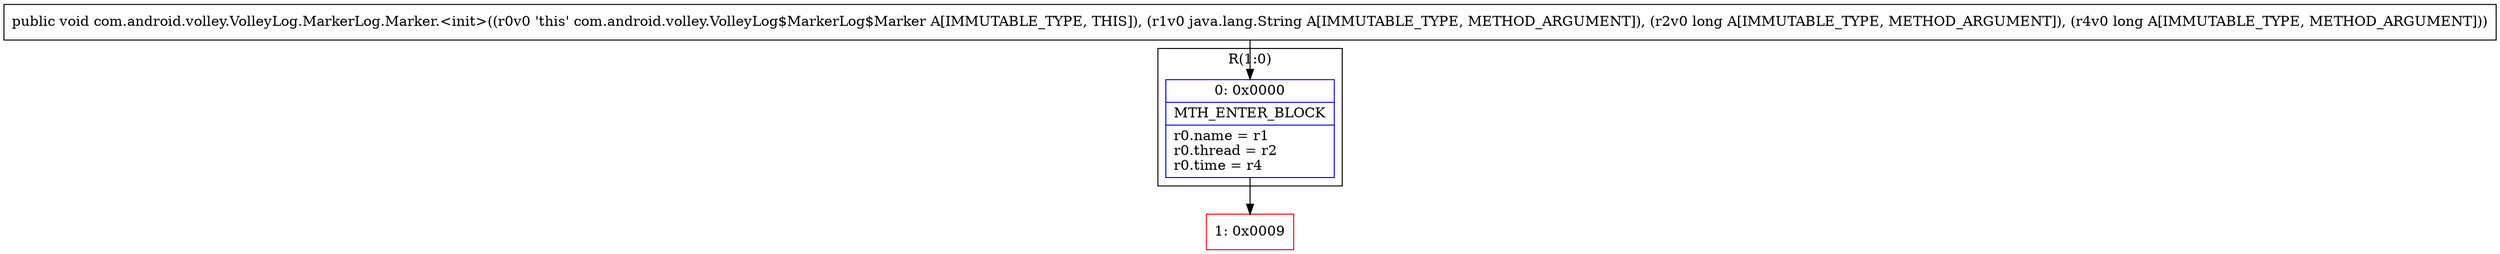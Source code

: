 digraph "CFG forcom.android.volley.VolleyLog.MarkerLog.Marker.\<init\>(Ljava\/lang\/String;JJ)V" {
subgraph cluster_Region_1266721780 {
label = "R(1:0)";
node [shape=record,color=blue];
Node_0 [shape=record,label="{0\:\ 0x0000|MTH_ENTER_BLOCK\l|r0.name = r1\lr0.thread = r2\lr0.time = r4\l}"];
}
Node_1 [shape=record,color=red,label="{1\:\ 0x0009}"];
MethodNode[shape=record,label="{public void com.android.volley.VolleyLog.MarkerLog.Marker.\<init\>((r0v0 'this' com.android.volley.VolleyLog$MarkerLog$Marker A[IMMUTABLE_TYPE, THIS]), (r1v0 java.lang.String A[IMMUTABLE_TYPE, METHOD_ARGUMENT]), (r2v0 long A[IMMUTABLE_TYPE, METHOD_ARGUMENT]), (r4v0 long A[IMMUTABLE_TYPE, METHOD_ARGUMENT])) }"];
MethodNode -> Node_0;
Node_0 -> Node_1;
}

